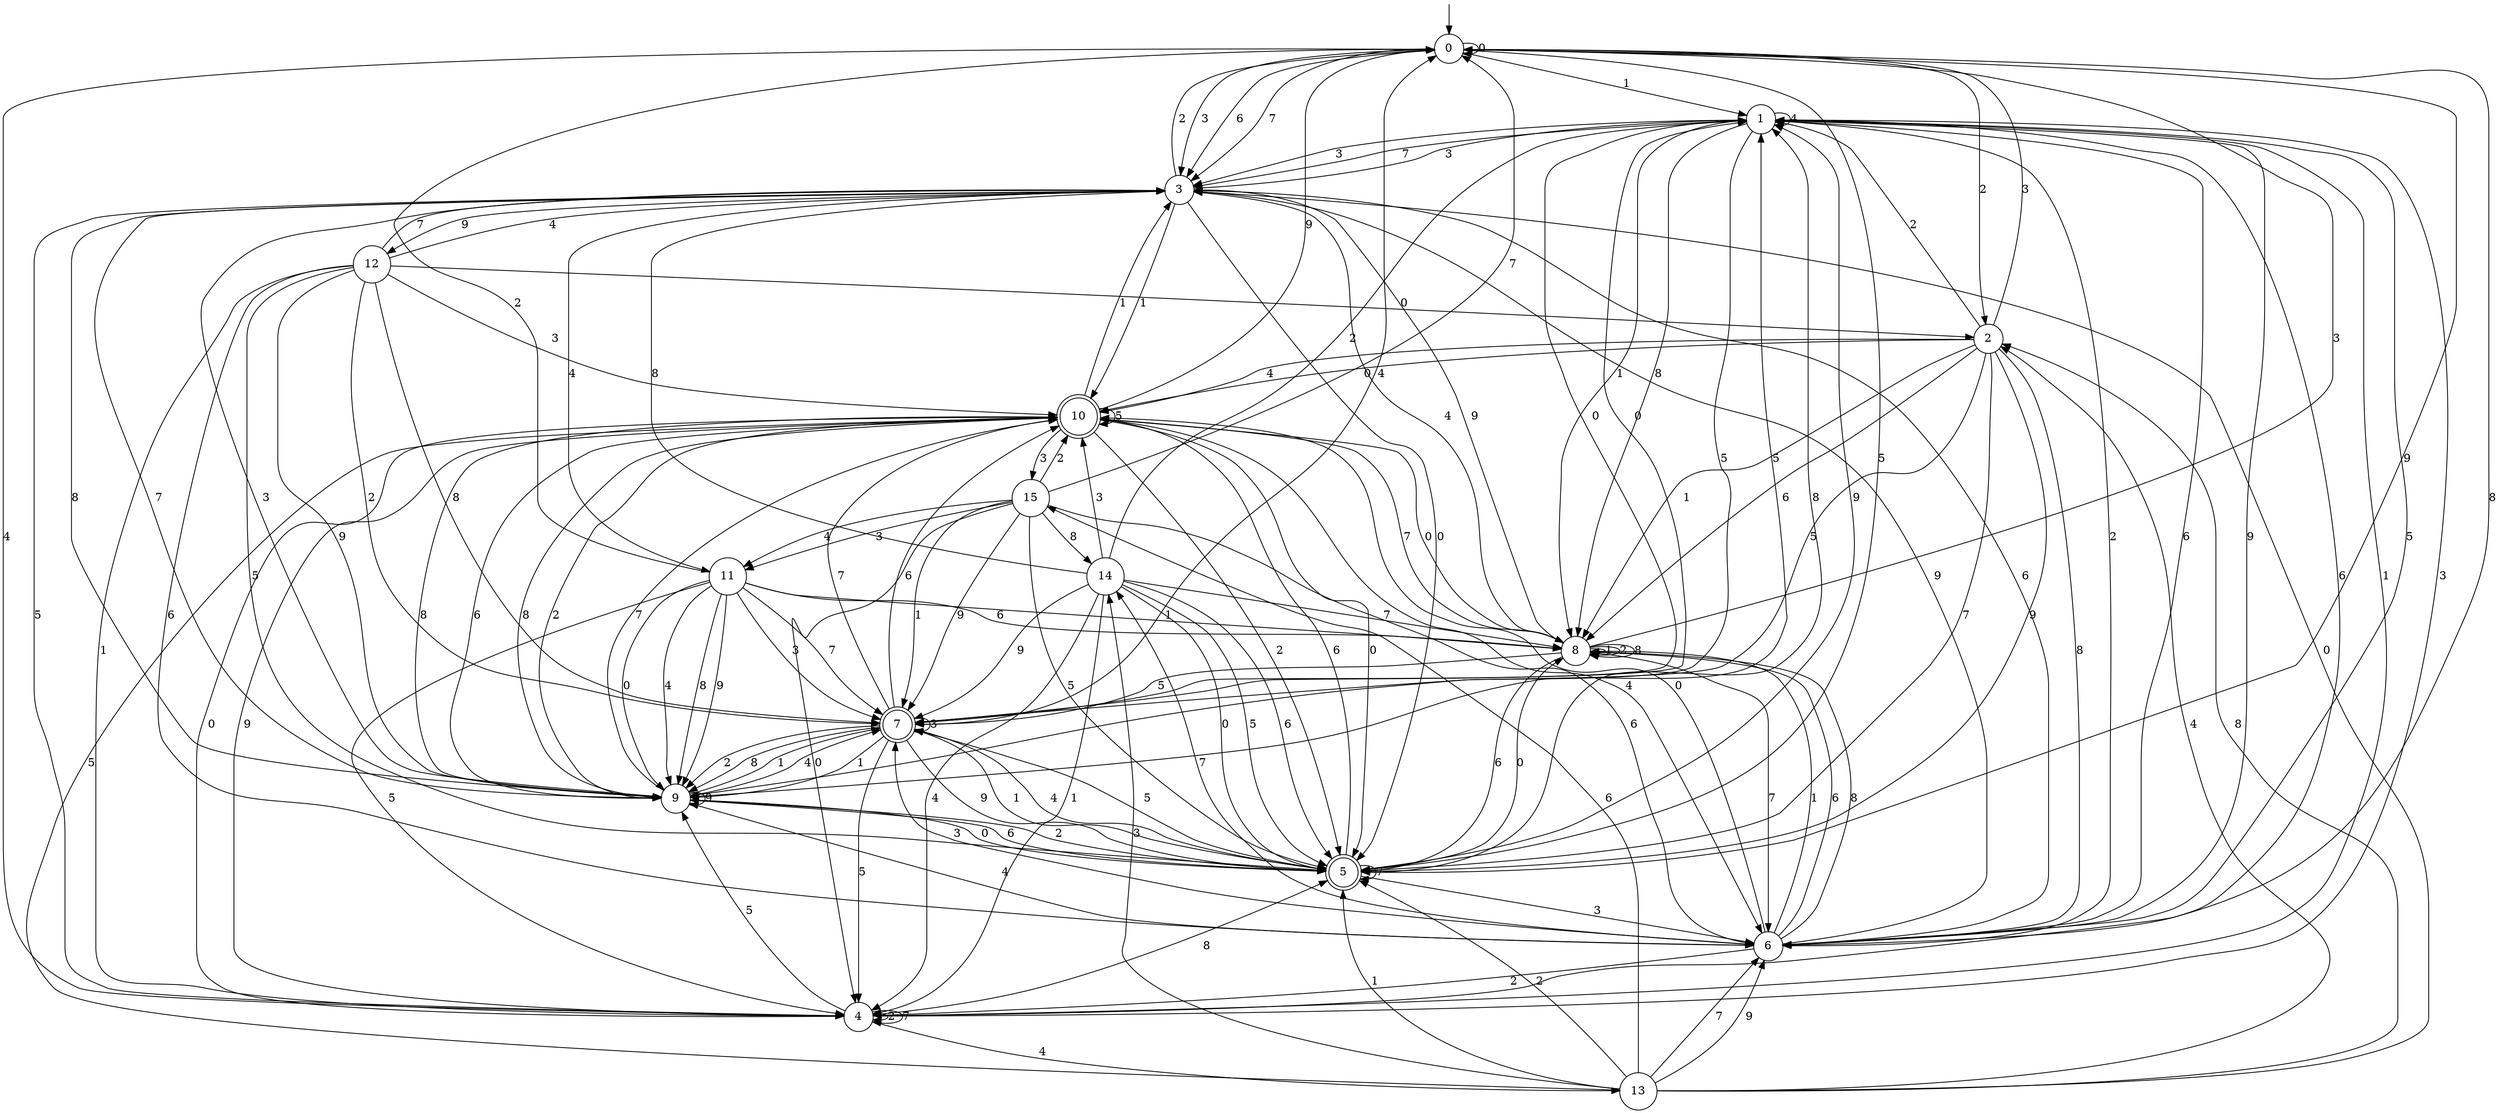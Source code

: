digraph g {

	s0 [shape="circle" label="0"];
	s1 [shape="circle" label="1"];
	s2 [shape="circle" label="2"];
	s3 [shape="circle" label="3"];
	s4 [shape="circle" label="4"];
	s5 [shape="doublecircle" label="5"];
	s6 [shape="circle" label="6"];
	s7 [shape="doublecircle" label="7"];
	s8 [shape="circle" label="8"];
	s9 [shape="circle" label="9"];
	s10 [shape="doublecircle" label="10"];
	s11 [shape="circle" label="11"];
	s12 [shape="circle" label="12"];
	s13 [shape="circle" label="13"];
	s14 [shape="circle" label="14"];
	s15 [shape="circle" label="15"];
	s0 -> s0 [label="0"];
	s0 -> s1 [label="1"];
	s0 -> s2 [label="2"];
	s0 -> s3 [label="3"];
	s0 -> s4 [label="4"];
	s0 -> s5 [label="5"];
	s0 -> s3 [label="6"];
	s0 -> s3 [label="7"];
	s0 -> s6 [label="8"];
	s0 -> s5 [label="9"];
	s1 -> s7 [label="0"];
	s1 -> s8 [label="1"];
	s1 -> s6 [label="2"];
	s1 -> s3 [label="3"];
	s1 -> s1 [label="4"];
	s1 -> s9 [label="5"];
	s1 -> s6 [label="6"];
	s1 -> s3 [label="7"];
	s1 -> s8 [label="8"];
	s1 -> s6 [label="9"];
	s2 -> s10 [label="0"];
	s2 -> s8 [label="1"];
	s2 -> s1 [label="2"];
	s2 -> s0 [label="3"];
	s2 -> s10 [label="4"];
	s2 -> s7 [label="5"];
	s2 -> s8 [label="6"];
	s2 -> s5 [label="7"];
	s2 -> s6 [label="8"];
	s2 -> s5 [label="9"];
	s3 -> s5 [label="0"];
	s3 -> s10 [label="1"];
	s3 -> s0 [label="2"];
	s3 -> s1 [label="3"];
	s3 -> s11 [label="4"];
	s3 -> s4 [label="5"];
	s3 -> s6 [label="6"];
	s3 -> s9 [label="7"];
	s3 -> s9 [label="8"];
	s3 -> s12 [label="9"];
	s4 -> s10 [label="0"];
	s4 -> s1 [label="1"];
	s4 -> s4 [label="2"];
	s4 -> s1 [label="3"];
	s4 -> s13 [label="4"];
	s4 -> s9 [label="5"];
	s4 -> s1 [label="6"];
	s4 -> s4 [label="7"];
	s4 -> s5 [label="8"];
	s4 -> s10 [label="9"];
	s5 -> s8 [label="0"];
	s5 -> s7 [label="1"];
	s5 -> s9 [label="2"];
	s5 -> s6 [label="3"];
	s5 -> s7 [label="4"];
	s5 -> s7 [label="5"];
	s5 -> s10 [label="6"];
	s5 -> s5 [label="7"];
	s5 -> s1 [label="8"];
	s5 -> s1 [label="9"];
	s6 -> s10 [label="0"];
	s6 -> s8 [label="1"];
	s6 -> s4 [label="2"];
	s6 -> s7 [label="3"];
	s6 -> s9 [label="4"];
	s6 -> s1 [label="5"];
	s6 -> s8 [label="6"];
	s6 -> s14 [label="7"];
	s6 -> s8 [label="8"];
	s6 -> s3 [label="9"];
	s7 -> s1 [label="0"];
	s7 -> s9 [label="1"];
	s7 -> s9 [label="2"];
	s7 -> s7 [label="3"];
	s7 -> s0 [label="4"];
	s7 -> s4 [label="5"];
	s7 -> s10 [label="6"];
	s7 -> s10 [label="7"];
	s7 -> s9 [label="8"];
	s7 -> s5 [label="9"];
	s8 -> s10 [label="0"];
	s8 -> s8 [label="1"];
	s8 -> s8 [label="2"];
	s8 -> s0 [label="3"];
	s8 -> s3 [label="4"];
	s8 -> s7 [label="5"];
	s8 -> s5 [label="6"];
	s8 -> s6 [label="7"];
	s8 -> s8 [label="8"];
	s8 -> s3 [label="9"];
	s9 -> s5 [label="0"];
	s9 -> s7 [label="1"];
	s9 -> s10 [label="2"];
	s9 -> s3 [label="3"];
	s9 -> s7 [label="4"];
	s9 -> s1 [label="5"];
	s9 -> s5 [label="6"];
	s9 -> s10 [label="7"];
	s9 -> s10 [label="8"];
	s9 -> s9 [label="9"];
	s10 -> s5 [label="0"];
	s10 -> s3 [label="1"];
	s10 -> s5 [label="2"];
	s10 -> s15 [label="3"];
	s10 -> s6 [label="4"];
	s10 -> s10 [label="5"];
	s10 -> s9 [label="6"];
	s10 -> s8 [label="7"];
	s10 -> s9 [label="8"];
	s10 -> s0 [label="9"];
	s11 -> s9 [label="0"];
	s11 -> s8 [label="1"];
	s11 -> s0 [label="2"];
	s11 -> s7 [label="3"];
	s11 -> s9 [label="4"];
	s11 -> s4 [label="5"];
	s11 -> s8 [label="6"];
	s11 -> s7 [label="7"];
	s11 -> s9 [label="8"];
	s11 -> s9 [label="9"];
	s12 -> s2 [label="0"];
	s12 -> s4 [label="1"];
	s12 -> s7 [label="2"];
	s12 -> s10 [label="3"];
	s12 -> s3 [label="4"];
	s12 -> s5 [label="5"];
	s12 -> s6 [label="6"];
	s12 -> s3 [label="7"];
	s12 -> s7 [label="8"];
	s12 -> s9 [label="9"];
	s13 -> s3 [label="0"];
	s13 -> s5 [label="1"];
	s13 -> s5 [label="2"];
	s13 -> s14 [label="3"];
	s13 -> s2 [label="4"];
	s13 -> s10 [label="5"];
	s13 -> s15 [label="6"];
	s13 -> s6 [label="7"];
	s13 -> s2 [label="8"];
	s13 -> s6 [label="9"];
	s14 -> s5 [label="0"];
	s14 -> s4 [label="1"];
	s14 -> s1 [label="2"];
	s14 -> s10 [label="3"];
	s14 -> s4 [label="4"];
	s14 -> s5 [label="5"];
	s14 -> s5 [label="6"];
	s14 -> s8 [label="7"];
	s14 -> s3 [label="8"];
	s14 -> s7 [label="9"];
	s15 -> s4 [label="0"];
	s15 -> s7 [label="1"];
	s15 -> s10 [label="2"];
	s15 -> s11 [label="3"];
	s15 -> s11 [label="4"];
	s15 -> s5 [label="5"];
	s15 -> s6 [label="6"];
	s15 -> s0 [label="7"];
	s15 -> s14 [label="8"];
	s15 -> s7 [label="9"];

__start0 [label="" shape="none" width="0" height="0"];
__start0 -> s0;

}
